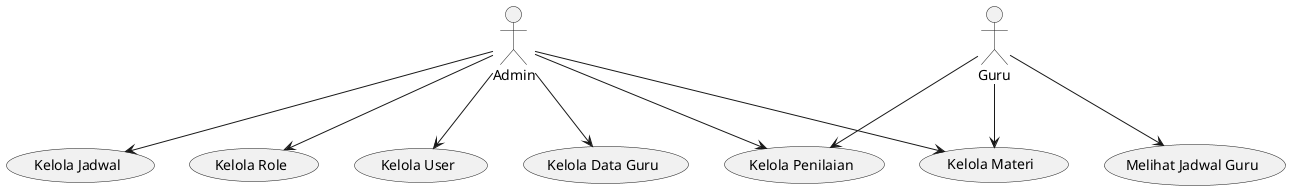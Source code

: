 @startuml switchcase
actor Admin
actor Guru

usecase "Kelola Data Guru" as U1
usecase "Kelola Jadwal" as U2
usecase "Kelola Materi" as U3
usecase "Kelola Penilaian" as U4
usecase "Kelola Role" as U5
usecase "Kelola User" as U6
usecase "Melihat Jadwal Guru" as U7

Admin --> U1
Admin --> U2
Admin --> U3
Admin --> U4
Admin --> U5
Admin --> U6

Guru --> U3
Guru --> U4
Guru --> U7

@enduml
